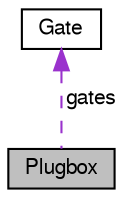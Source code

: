 digraph "Plugbox"
{
  bgcolor="transparent";
  edge [fontname="FreeSans",fontsize="10",labelfontname="FreeSans",labelfontsize="10"];
  node [fontname="FreeSans",fontsize="10",shape=record];
  Node1 [label="Plugbox",height=0.2,width=0.4,color="black", fillcolor="grey75", style="filled" fontcolor="black"];
  Node2 -> Node1 [dir="back",color="darkorchid3",fontsize="10",style="dashed",label=" gates" ,fontname="FreeSans"];
  Node2 [label="Gate",height=0.2,width=0.4,color="black",URL="$classGate.html",tooltip="Interrupt handling base class. "];
}
